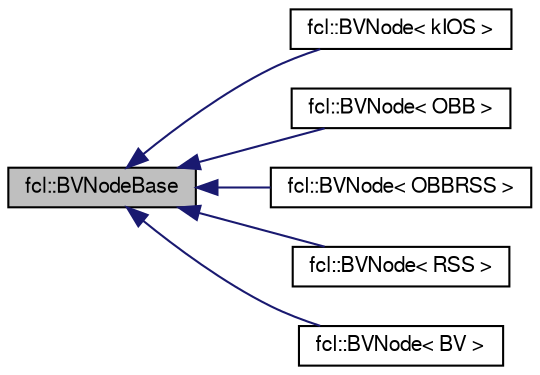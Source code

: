 digraph "fcl::BVNodeBase"
{
  edge [fontname="FreeSans",fontsize="10",labelfontname="FreeSans",labelfontsize="10"];
  node [fontname="FreeSans",fontsize="10",shape=record];
  rankdir="LR";
  Node1 [label="fcl::BVNodeBase",height=0.2,width=0.4,color="black", fillcolor="grey75", style="filled" fontcolor="black"];
  Node1 -> Node2 [dir="back",color="midnightblue",fontsize="10",style="solid",fontname="FreeSans"];
  Node2 [label="fcl::BVNode\< kIOS \>",height=0.2,width=0.4,color="black", fillcolor="white", style="filled",URL="$a00022.html"];
  Node1 -> Node3 [dir="back",color="midnightblue",fontsize="10",style="solid",fontname="FreeSans"];
  Node3 [label="fcl::BVNode\< OBB \>",height=0.2,width=0.4,color="black", fillcolor="white", style="filled",URL="$a00022.html"];
  Node1 -> Node4 [dir="back",color="midnightblue",fontsize="10",style="solid",fontname="FreeSans"];
  Node4 [label="fcl::BVNode\< OBBRSS \>",height=0.2,width=0.4,color="black", fillcolor="white", style="filled",URL="$a00022.html"];
  Node1 -> Node5 [dir="back",color="midnightblue",fontsize="10",style="solid",fontname="FreeSans"];
  Node5 [label="fcl::BVNode\< RSS \>",height=0.2,width=0.4,color="black", fillcolor="white", style="filled",URL="$a00022.html"];
  Node1 -> Node6 [dir="back",color="midnightblue",fontsize="10",style="solid",fontname="FreeSans"];
  Node6 [label="fcl::BVNode\< BV \>",height=0.2,width=0.4,color="black", fillcolor="white", style="filled",URL="$a00022.html",tooltip="A class describing a bounding volume node. It includes the tree structure providing in BVNodeBase and..."];
}
